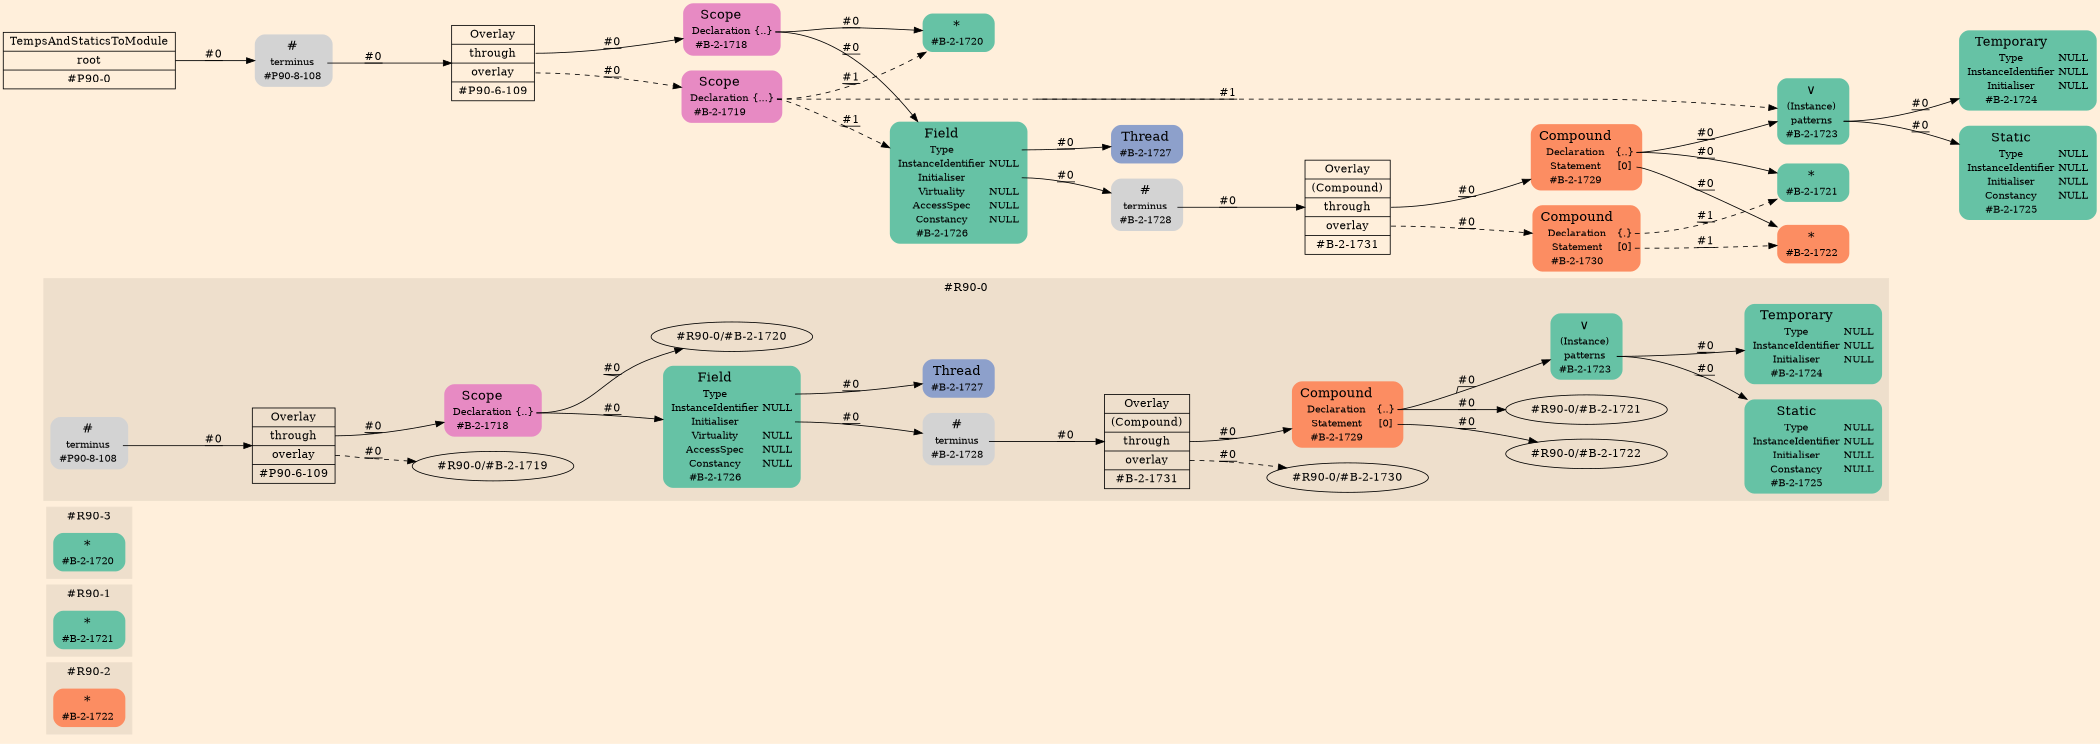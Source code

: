 digraph Inferno {
graph [
rankdir = "LR"
ranksep = 1.0
size = "14,20"
bgcolor = antiquewhite1
color = black
fontcolor = black
];
node [
];
subgraph "cluster#R90-2" {
label = "#R90-2"
style = "filled"
color = antiquewhite2
"#R90-2/#B-2-1722" [
shape = "plaintext"
fillcolor = "/set28/2"
label = <<TABLE BORDER="0" CELLBORDER="0" CELLSPACING="0">
 <TR>
  <TD><FONT POINT-SIZE="16.0">*</FONT></TD>
  <TD></TD>
 </TR>
 <TR>
  <TD>#B-2-1722</TD>
  <TD PORT="port0"></TD>
 </TR>
</TABLE>>
style = "rounded,filled"
fontsize = "12"
];
}
subgraph "cluster#R90-1" {
label = "#R90-1"
style = "filled"
color = antiquewhite2
"#R90-1/#B-2-1721" [
shape = "plaintext"
fillcolor = "/set28/1"
label = <<TABLE BORDER="0" CELLBORDER="0" CELLSPACING="0">
 <TR>
  <TD><FONT POINT-SIZE="16.0">*</FONT></TD>
  <TD></TD>
 </TR>
 <TR>
  <TD>#B-2-1721</TD>
  <TD PORT="port0"></TD>
 </TR>
</TABLE>>
style = "rounded,filled"
fontsize = "12"
];
}
subgraph "cluster#R90-3" {
label = "#R90-3"
style = "filled"
color = antiquewhite2
"#R90-3/#B-2-1720" [
shape = "plaintext"
fillcolor = "/set28/1"
label = <<TABLE BORDER="0" CELLBORDER="0" CELLSPACING="0">
 <TR>
  <TD><FONT POINT-SIZE="16.0">*</FONT></TD>
  <TD></TD>
 </TR>
 <TR>
  <TD>#B-2-1720</TD>
  <TD PORT="port0"></TD>
 </TR>
</TABLE>>
style = "rounded,filled"
fontsize = "12"
];
}
subgraph "cluster#R90-0" {
label = "#R90-0"
style = "filled"
color = antiquewhite2
"#R90-0/#B-2-1725" [
shape = "plaintext"
fillcolor = "/set28/1"
label = <<TABLE BORDER="0" CELLBORDER="0" CELLSPACING="0">
 <TR>
  <TD><FONT POINT-SIZE="16.0">Static</FONT></TD>
  <TD></TD>
 </TR>
 <TR>
  <TD>Type</TD>
  <TD PORT="port0">NULL</TD>
 </TR>
 <TR>
  <TD>InstanceIdentifier</TD>
  <TD PORT="port1">NULL</TD>
 </TR>
 <TR>
  <TD>Initialiser</TD>
  <TD PORT="port2">NULL</TD>
 </TR>
 <TR>
  <TD>Constancy</TD>
  <TD PORT="port3">NULL</TD>
 </TR>
 <TR>
  <TD>#B-2-1725</TD>
  <TD PORT="port4"></TD>
 </TR>
</TABLE>>
style = "rounded,filled"
fontsize = "12"
];
"#R90-0/#B-2-1724" [
shape = "plaintext"
fillcolor = "/set28/1"
label = <<TABLE BORDER="0" CELLBORDER="0" CELLSPACING="0">
 <TR>
  <TD><FONT POINT-SIZE="16.0">Temporary</FONT></TD>
  <TD></TD>
 </TR>
 <TR>
  <TD>Type</TD>
  <TD PORT="port0">NULL</TD>
 </TR>
 <TR>
  <TD>InstanceIdentifier</TD>
  <TD PORT="port1">NULL</TD>
 </TR>
 <TR>
  <TD>Initialiser</TD>
  <TD PORT="port2">NULL</TD>
 </TR>
 <TR>
  <TD>#B-2-1724</TD>
  <TD PORT="port3"></TD>
 </TR>
</TABLE>>
style = "rounded,filled"
fontsize = "12"
];
"#R90-0/#B-2-1723" [
shape = "plaintext"
fillcolor = "/set28/1"
label = <<TABLE BORDER="0" CELLBORDER="0" CELLSPACING="0">
 <TR>
  <TD><FONT POINT-SIZE="16.0">∨</FONT></TD>
  <TD></TD>
 </TR>
 <TR>
  <TD>(Instance)</TD>
  <TD PORT="port0"></TD>
 </TR>
 <TR>
  <TD>patterns</TD>
  <TD PORT="port1"></TD>
 </TR>
 <TR>
  <TD>#B-2-1723</TD>
  <TD PORT="port2"></TD>
 </TR>
</TABLE>>
style = "rounded,filled"
fontsize = "12"
];
"#R90-0/#B-2-1731" [
shape = "record"
fillcolor = antiquewhite2
label = "<fixed> Overlay | <port0> (Compound) | <port1> through | <port2> overlay | <port3> #B-2-1731"
style = "filled"
fontsize = "14"
color = black
fontcolor = black
];
"#R90-0/#P90-6-109" [
shape = "record"
fillcolor = antiquewhite2
label = "<fixed> Overlay | <port0> through | <port1> overlay | <port2> #P90-6-109"
style = "filled"
fontsize = "14"
color = black
fontcolor = black
];
"#R90-0/#B-2-1718" [
shape = "plaintext"
fillcolor = "/set28/4"
label = <<TABLE BORDER="0" CELLBORDER="0" CELLSPACING="0">
 <TR>
  <TD><FONT POINT-SIZE="16.0">Scope</FONT></TD>
  <TD></TD>
 </TR>
 <TR>
  <TD>Declaration</TD>
  <TD PORT="port0">{..}</TD>
 </TR>
 <TR>
  <TD>#B-2-1718</TD>
  <TD PORT="port1"></TD>
 </TR>
</TABLE>>
style = "rounded,filled"
fontsize = "12"
];
"#R90-0/#B-2-1729" [
shape = "plaintext"
fillcolor = "/set28/2"
label = <<TABLE BORDER="0" CELLBORDER="0" CELLSPACING="0">
 <TR>
  <TD><FONT POINT-SIZE="16.0">Compound</FONT></TD>
  <TD></TD>
 </TR>
 <TR>
  <TD>Declaration</TD>
  <TD PORT="port0">{..}</TD>
 </TR>
 <TR>
  <TD>Statement</TD>
  <TD PORT="port1">[0]</TD>
 </TR>
 <TR>
  <TD>#B-2-1729</TD>
  <TD PORT="port2"></TD>
 </TR>
</TABLE>>
style = "rounded,filled"
fontsize = "12"
];
"#R90-0/#P90-8-108" [
shape = "plaintext"
label = <<TABLE BORDER="0" CELLBORDER="0" CELLSPACING="0">
 <TR>
  <TD><FONT POINT-SIZE="16.0">#</FONT></TD>
  <TD></TD>
 </TR>
 <TR>
  <TD>terminus</TD>
  <TD PORT="port0"></TD>
 </TR>
 <TR>
  <TD>#P90-8-108</TD>
  <TD PORT="port1"></TD>
 </TR>
</TABLE>>
style = "rounded,filled"
fontsize = "12"
];
"#R90-0/#B-2-1728" [
shape = "plaintext"
label = <<TABLE BORDER="0" CELLBORDER="0" CELLSPACING="0">
 <TR>
  <TD><FONT POINT-SIZE="16.0">#</FONT></TD>
  <TD></TD>
 </TR>
 <TR>
  <TD>terminus</TD>
  <TD PORT="port0"></TD>
 </TR>
 <TR>
  <TD>#B-2-1728</TD>
  <TD PORT="port1"></TD>
 </TR>
</TABLE>>
style = "rounded,filled"
fontsize = "12"
];
"#R90-0/#B-2-1726" [
shape = "plaintext"
fillcolor = "/set28/1"
label = <<TABLE BORDER="0" CELLBORDER="0" CELLSPACING="0">
 <TR>
  <TD><FONT POINT-SIZE="16.0">Field</FONT></TD>
  <TD></TD>
 </TR>
 <TR>
  <TD>Type</TD>
  <TD PORT="port0"></TD>
 </TR>
 <TR>
  <TD>InstanceIdentifier</TD>
  <TD PORT="port1">NULL</TD>
 </TR>
 <TR>
  <TD>Initialiser</TD>
  <TD PORT="port2"></TD>
 </TR>
 <TR>
  <TD>Virtuality</TD>
  <TD PORT="port3">NULL</TD>
 </TR>
 <TR>
  <TD>AccessSpec</TD>
  <TD PORT="port4">NULL</TD>
 </TR>
 <TR>
  <TD>Constancy</TD>
  <TD PORT="port5">NULL</TD>
 </TR>
 <TR>
  <TD>#B-2-1726</TD>
  <TD PORT="port6"></TD>
 </TR>
</TABLE>>
style = "rounded,filled"
fontsize = "12"
];
"#R90-0/#B-2-1727" [
shape = "plaintext"
fillcolor = "/set28/3"
label = <<TABLE BORDER="0" CELLBORDER="0" CELLSPACING="0">
 <TR>
  <TD><FONT POINT-SIZE="16.0">Thread</FONT></TD>
  <TD></TD>
 </TR>
 <TR>
  <TD>#B-2-1727</TD>
  <TD PORT="port0"></TD>
 </TR>
</TABLE>>
style = "rounded,filled"
fontsize = "12"
];
"#R90-0/#B-2-1723":port1 -> "#R90-0/#B-2-1724" [style="solid"
label = "#0"
decorate = true
color = black
fontcolor = black
];
"#R90-0/#B-2-1723":port1 -> "#R90-0/#B-2-1725" [style="solid"
label = "#0"
decorate = true
color = black
fontcolor = black
];
"#R90-0/#B-2-1731":port1 -> "#R90-0/#B-2-1729" [style="solid"
label = "#0"
decorate = true
color = black
fontcolor = black
];
"#R90-0/#B-2-1731":port2 -> "#R90-0/#B-2-1730" [style="dashed"
label = "#0"
decorate = true
color = black
fontcolor = black
];
"#R90-0/#P90-6-109":port0 -> "#R90-0/#B-2-1718" [style="solid"
label = "#0"
decorate = true
color = black
fontcolor = black
];
"#R90-0/#P90-6-109":port1 -> "#R90-0/#B-2-1719" [style="dashed"
label = "#0"
decorate = true
color = black
fontcolor = black
];
"#R90-0/#B-2-1718":port0 -> "#R90-0/#B-2-1720" [style="solid"
label = "#0"
decorate = true
color = black
fontcolor = black
];
"#R90-0/#B-2-1718":port0 -> "#R90-0/#B-2-1726" [style="solid"
label = "#0"
decorate = true
color = black
fontcolor = black
];
"#R90-0/#B-2-1729":port0 -> "#R90-0/#B-2-1721" [style="solid"
label = "#0"
decorate = true
color = black
fontcolor = black
];
"#R90-0/#B-2-1729":port0 -> "#R90-0/#B-2-1723" [style="solid"
label = "#0"
decorate = true
color = black
fontcolor = black
];
"#R90-0/#B-2-1729":port1 -> "#R90-0/#B-2-1722" [style="solid"
label = "#0"
decorate = true
color = black
fontcolor = black
];
"#R90-0/#P90-8-108":port0 -> "#R90-0/#P90-6-109" [style="solid"
label = "#0"
decorate = true
color = black
fontcolor = black
];
"#R90-0/#B-2-1728":port0 -> "#R90-0/#B-2-1731" [style="solid"
label = "#0"
decorate = true
color = black
fontcolor = black
];
"#R90-0/#B-2-1726":port0 -> "#R90-0/#B-2-1727" [style="solid"
label = "#0"
decorate = true
color = black
fontcolor = black
];
"#R90-0/#B-2-1726":port2 -> "#R90-0/#B-2-1728" [style="solid"
label = "#0"
decorate = true
color = black
fontcolor = black
];
}
"CR#P90-0" [
shape = "record"
fillcolor = antiquewhite1
label = "<fixed> TempsAndStaticsToModule | <port0> root | <port1> #P90-0"
style = "filled"
fontsize = "14"
color = black
fontcolor = black
];
"#P90-8-108" [
shape = "plaintext"
label = <<TABLE BORDER="0" CELLBORDER="0" CELLSPACING="0">
 <TR>
  <TD><FONT POINT-SIZE="16.0">#</FONT></TD>
  <TD></TD>
 </TR>
 <TR>
  <TD>terminus</TD>
  <TD PORT="port0"></TD>
 </TR>
 <TR>
  <TD>#P90-8-108</TD>
  <TD PORT="port1"></TD>
 </TR>
</TABLE>>
style = "rounded,filled"
fontsize = "12"
];
"#P90-6-109" [
shape = "record"
fillcolor = antiquewhite1
label = "<fixed> Overlay | <port0> through | <port1> overlay | <port2> #P90-6-109"
style = "filled"
fontsize = "14"
color = black
fontcolor = black
];
"#B-2-1718" [
shape = "plaintext"
fillcolor = "/set28/4"
label = <<TABLE BORDER="0" CELLBORDER="0" CELLSPACING="0">
 <TR>
  <TD><FONT POINT-SIZE="16.0">Scope</FONT></TD>
  <TD></TD>
 </TR>
 <TR>
  <TD>Declaration</TD>
  <TD PORT="port0">{..}</TD>
 </TR>
 <TR>
  <TD>#B-2-1718</TD>
  <TD PORT="port1"></TD>
 </TR>
</TABLE>>
style = "rounded,filled"
fontsize = "12"
];
"#B-2-1720" [
shape = "plaintext"
fillcolor = "/set28/1"
label = <<TABLE BORDER="0" CELLBORDER="0" CELLSPACING="0">
 <TR>
  <TD><FONT POINT-SIZE="16.0">*</FONT></TD>
  <TD></TD>
 </TR>
 <TR>
  <TD>#B-2-1720</TD>
  <TD PORT="port0"></TD>
 </TR>
</TABLE>>
style = "rounded,filled"
fontsize = "12"
];
"#B-2-1726" [
shape = "plaintext"
fillcolor = "/set28/1"
label = <<TABLE BORDER="0" CELLBORDER="0" CELLSPACING="0">
 <TR>
  <TD><FONT POINT-SIZE="16.0">Field</FONT></TD>
  <TD></TD>
 </TR>
 <TR>
  <TD>Type</TD>
  <TD PORT="port0"></TD>
 </TR>
 <TR>
  <TD>InstanceIdentifier</TD>
  <TD PORT="port1">NULL</TD>
 </TR>
 <TR>
  <TD>Initialiser</TD>
  <TD PORT="port2"></TD>
 </TR>
 <TR>
  <TD>Virtuality</TD>
  <TD PORT="port3">NULL</TD>
 </TR>
 <TR>
  <TD>AccessSpec</TD>
  <TD PORT="port4">NULL</TD>
 </TR>
 <TR>
  <TD>Constancy</TD>
  <TD PORT="port5">NULL</TD>
 </TR>
 <TR>
  <TD>#B-2-1726</TD>
  <TD PORT="port6"></TD>
 </TR>
</TABLE>>
style = "rounded,filled"
fontsize = "12"
];
"#B-2-1727" [
shape = "plaintext"
fillcolor = "/set28/3"
label = <<TABLE BORDER="0" CELLBORDER="0" CELLSPACING="0">
 <TR>
  <TD><FONT POINT-SIZE="16.0">Thread</FONT></TD>
  <TD></TD>
 </TR>
 <TR>
  <TD>#B-2-1727</TD>
  <TD PORT="port0"></TD>
 </TR>
</TABLE>>
style = "rounded,filled"
fontsize = "12"
];
"#B-2-1728" [
shape = "plaintext"
label = <<TABLE BORDER="0" CELLBORDER="0" CELLSPACING="0">
 <TR>
  <TD><FONT POINT-SIZE="16.0">#</FONT></TD>
  <TD></TD>
 </TR>
 <TR>
  <TD>terminus</TD>
  <TD PORT="port0"></TD>
 </TR>
 <TR>
  <TD>#B-2-1728</TD>
  <TD PORT="port1"></TD>
 </TR>
</TABLE>>
style = "rounded,filled"
fontsize = "12"
];
"#B-2-1731" [
shape = "record"
fillcolor = antiquewhite1
label = "<fixed> Overlay | <port0> (Compound) | <port1> through | <port2> overlay | <port3> #B-2-1731"
style = "filled"
fontsize = "14"
color = black
fontcolor = black
];
"#B-2-1729" [
shape = "plaintext"
fillcolor = "/set28/2"
label = <<TABLE BORDER="0" CELLBORDER="0" CELLSPACING="0">
 <TR>
  <TD><FONT POINT-SIZE="16.0">Compound</FONT></TD>
  <TD></TD>
 </TR>
 <TR>
  <TD>Declaration</TD>
  <TD PORT="port0">{..}</TD>
 </TR>
 <TR>
  <TD>Statement</TD>
  <TD PORT="port1">[0]</TD>
 </TR>
 <TR>
  <TD>#B-2-1729</TD>
  <TD PORT="port2"></TD>
 </TR>
</TABLE>>
style = "rounded,filled"
fontsize = "12"
];
"#B-2-1721" [
shape = "plaintext"
fillcolor = "/set28/1"
label = <<TABLE BORDER="0" CELLBORDER="0" CELLSPACING="0">
 <TR>
  <TD><FONT POINT-SIZE="16.0">*</FONT></TD>
  <TD></TD>
 </TR>
 <TR>
  <TD>#B-2-1721</TD>
  <TD PORT="port0"></TD>
 </TR>
</TABLE>>
style = "rounded,filled"
fontsize = "12"
];
"#B-2-1723" [
shape = "plaintext"
fillcolor = "/set28/1"
label = <<TABLE BORDER="0" CELLBORDER="0" CELLSPACING="0">
 <TR>
  <TD><FONT POINT-SIZE="16.0">∨</FONT></TD>
  <TD></TD>
 </TR>
 <TR>
  <TD>(Instance)</TD>
  <TD PORT="port0"></TD>
 </TR>
 <TR>
  <TD>patterns</TD>
  <TD PORT="port1"></TD>
 </TR>
 <TR>
  <TD>#B-2-1723</TD>
  <TD PORT="port2"></TD>
 </TR>
</TABLE>>
style = "rounded,filled"
fontsize = "12"
];
"#B-2-1724" [
shape = "plaintext"
fillcolor = "/set28/1"
label = <<TABLE BORDER="0" CELLBORDER="0" CELLSPACING="0">
 <TR>
  <TD><FONT POINT-SIZE="16.0">Temporary</FONT></TD>
  <TD></TD>
 </TR>
 <TR>
  <TD>Type</TD>
  <TD PORT="port0">NULL</TD>
 </TR>
 <TR>
  <TD>InstanceIdentifier</TD>
  <TD PORT="port1">NULL</TD>
 </TR>
 <TR>
  <TD>Initialiser</TD>
  <TD PORT="port2">NULL</TD>
 </TR>
 <TR>
  <TD>#B-2-1724</TD>
  <TD PORT="port3"></TD>
 </TR>
</TABLE>>
style = "rounded,filled"
fontsize = "12"
];
"#B-2-1725" [
shape = "plaintext"
fillcolor = "/set28/1"
label = <<TABLE BORDER="0" CELLBORDER="0" CELLSPACING="0">
 <TR>
  <TD><FONT POINT-SIZE="16.0">Static</FONT></TD>
  <TD></TD>
 </TR>
 <TR>
  <TD>Type</TD>
  <TD PORT="port0">NULL</TD>
 </TR>
 <TR>
  <TD>InstanceIdentifier</TD>
  <TD PORT="port1">NULL</TD>
 </TR>
 <TR>
  <TD>Initialiser</TD>
  <TD PORT="port2">NULL</TD>
 </TR>
 <TR>
  <TD>Constancy</TD>
  <TD PORT="port3">NULL</TD>
 </TR>
 <TR>
  <TD>#B-2-1725</TD>
  <TD PORT="port4"></TD>
 </TR>
</TABLE>>
style = "rounded,filled"
fontsize = "12"
];
"#B-2-1722" [
shape = "plaintext"
fillcolor = "/set28/2"
label = <<TABLE BORDER="0" CELLBORDER="0" CELLSPACING="0">
 <TR>
  <TD><FONT POINT-SIZE="16.0">*</FONT></TD>
  <TD></TD>
 </TR>
 <TR>
  <TD>#B-2-1722</TD>
  <TD PORT="port0"></TD>
 </TR>
</TABLE>>
style = "rounded,filled"
fontsize = "12"
];
"#B-2-1730" [
shape = "plaintext"
fillcolor = "/set28/2"
label = <<TABLE BORDER="0" CELLBORDER="0" CELLSPACING="0">
 <TR>
  <TD><FONT POINT-SIZE="16.0">Compound</FONT></TD>
  <TD></TD>
 </TR>
 <TR>
  <TD>Declaration</TD>
  <TD PORT="port0">{.}</TD>
 </TR>
 <TR>
  <TD>Statement</TD>
  <TD PORT="port1">[0]</TD>
 </TR>
 <TR>
  <TD>#B-2-1730</TD>
  <TD PORT="port2"></TD>
 </TR>
</TABLE>>
style = "rounded,filled"
fontsize = "12"
];
"#B-2-1719" [
shape = "plaintext"
fillcolor = "/set28/4"
label = <<TABLE BORDER="0" CELLBORDER="0" CELLSPACING="0">
 <TR>
  <TD><FONT POINT-SIZE="16.0">Scope</FONT></TD>
  <TD></TD>
 </TR>
 <TR>
  <TD>Declaration</TD>
  <TD PORT="port0">{...}</TD>
 </TR>
 <TR>
  <TD>#B-2-1719</TD>
  <TD PORT="port1"></TD>
 </TR>
</TABLE>>
style = "rounded,filled"
fontsize = "12"
];
"CR#P90-0":port0 -> "#P90-8-108" [style="solid"
label = "#0"
decorate = true
color = black
fontcolor = black
];
"#P90-8-108":port0 -> "#P90-6-109" [style="solid"
label = "#0"
decorate = true
color = black
fontcolor = black
];
"#P90-6-109":port0 -> "#B-2-1718" [style="solid"
label = "#0"
decorate = true
color = black
fontcolor = black
];
"#P90-6-109":port1 -> "#B-2-1719" [style="dashed"
label = "#0"
decorate = true
color = black
fontcolor = black
];
"#B-2-1718":port0 -> "#B-2-1720" [style="solid"
label = "#0"
decorate = true
color = black
fontcolor = black
];
"#B-2-1718":port0 -> "#B-2-1726" [style="solid"
label = "#0"
decorate = true
color = black
fontcolor = black
];
"#B-2-1726":port0 -> "#B-2-1727" [style="solid"
label = "#0"
decorate = true
color = black
fontcolor = black
];
"#B-2-1726":port2 -> "#B-2-1728" [style="solid"
label = "#0"
decorate = true
color = black
fontcolor = black
];
"#B-2-1728":port0 -> "#B-2-1731" [style="solid"
label = "#0"
decorate = true
color = black
fontcolor = black
];
"#B-2-1731":port1 -> "#B-2-1729" [style="solid"
label = "#0"
decorate = true
color = black
fontcolor = black
];
"#B-2-1731":port2 -> "#B-2-1730" [style="dashed"
label = "#0"
decorate = true
color = black
fontcolor = black
];
"#B-2-1729":port0 -> "#B-2-1721" [style="solid"
label = "#0"
decorate = true
color = black
fontcolor = black
];
"#B-2-1729":port0 -> "#B-2-1723" [style="solid"
label = "#0"
decorate = true
color = black
fontcolor = black
];
"#B-2-1729":port1 -> "#B-2-1722" [style="solid"
label = "#0"
decorate = true
color = black
fontcolor = black
];
"#B-2-1723":port1 -> "#B-2-1724" [style="solid"
label = "#0"
decorate = true
color = black
fontcolor = black
];
"#B-2-1723":port1 -> "#B-2-1725" [style="solid"
label = "#0"
decorate = true
color = black
fontcolor = black
];
"#B-2-1730":port0 -> "#B-2-1721" [style="dashed"
label = "#1"
decorate = true
color = black
fontcolor = black
];
"#B-2-1730":port1 -> "#B-2-1722" [style="dashed"
label = "#1"
decorate = true
color = black
fontcolor = black
];
"#B-2-1719":port0 -> "#B-2-1720" [style="dashed"
label = "#1"
decorate = true
color = black
fontcolor = black
];
"#B-2-1719":port0 -> "#B-2-1726" [style="dashed"
label = "#1"
decorate = true
color = black
fontcolor = black
];
"#B-2-1719":port0 -> "#B-2-1723" [style="dashed"
label = "#1"
decorate = true
color = black
fontcolor = black
];
}
